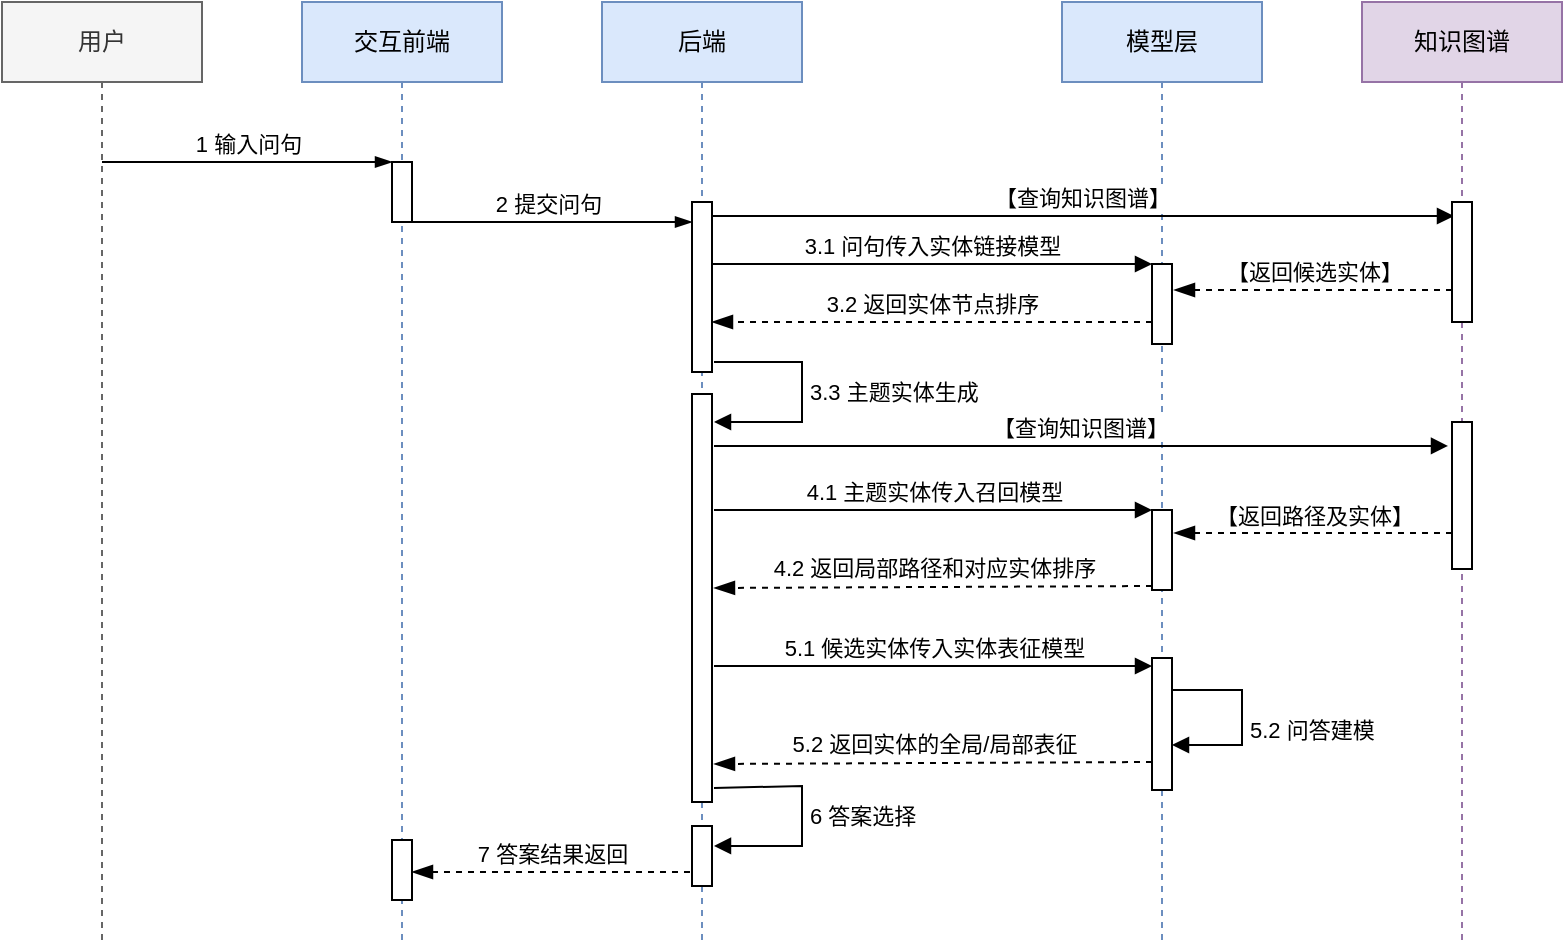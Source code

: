 <mxfile version="20.6.2" type="github">
  <diagram id="UUC0fAXGH5V5j1937fmP" name="第 1 页">
    <mxGraphModel dx="1422" dy="754" grid="1" gridSize="10" guides="1" tooltips="1" connect="1" arrows="1" fold="1" page="1" pageScale="1" pageWidth="827" pageHeight="1169" math="0" shadow="0">
      <root>
        <mxCell id="0" />
        <mxCell id="1" parent="0" />
        <mxCell id="MVt_M8J9HRYvp3wHRAKe-8" value="&lt;span style=&quot;&quot;&gt;用户&lt;/span&gt;" style="shape=umlLifeline;perimeter=lifelinePerimeter;whiteSpace=wrap;html=1;container=1;collapsible=0;recursiveResize=0;outlineConnect=0;fillColor=#f5f5f5;fontColor=#333333;strokeColor=#666666;" parent="1" vertex="1">
          <mxGeometry x="360" y="240" width="100" height="470" as="geometry" />
        </mxCell>
        <mxCell id="MVt_M8J9HRYvp3wHRAKe-9" value="交互前端" style="shape=umlLifeline;perimeter=lifelinePerimeter;whiteSpace=wrap;html=1;container=1;collapsible=0;recursiveResize=0;outlineConnect=0;fillColor=#dae8fc;strokeColor=#6c8ebf;" parent="1" vertex="1">
          <mxGeometry x="510" y="240" width="100" height="470" as="geometry" />
        </mxCell>
        <mxCell id="MVt_M8J9HRYvp3wHRAKe-15" value="" style="html=1;points=[];perimeter=orthogonalPerimeter;" parent="MVt_M8J9HRYvp3wHRAKe-9" vertex="1">
          <mxGeometry x="45" y="80" width="10" height="30" as="geometry" />
        </mxCell>
        <mxCell id="MVt_M8J9HRYvp3wHRAKe-61" value="" style="html=1;points=[];perimeter=orthogonalPerimeter;" parent="MVt_M8J9HRYvp3wHRAKe-9" vertex="1">
          <mxGeometry x="45" y="419" width="10" height="30" as="geometry" />
        </mxCell>
        <mxCell id="MVt_M8J9HRYvp3wHRAKe-10" value="&lt;span style=&quot;&quot;&gt;后端&lt;/span&gt;" style="shape=umlLifeline;perimeter=lifelinePerimeter;whiteSpace=wrap;html=1;container=1;collapsible=0;recursiveResize=0;outlineConnect=0;fillColor=#dae8fc;strokeColor=#6c8ebf;" parent="1" vertex="1">
          <mxGeometry x="660" y="240" width="100" height="470" as="geometry" />
        </mxCell>
        <mxCell id="MVt_M8J9HRYvp3wHRAKe-17" value="" style="html=1;points=[];perimeter=orthogonalPerimeter;" parent="MVt_M8J9HRYvp3wHRAKe-10" vertex="1">
          <mxGeometry x="45" y="100" width="10" height="85" as="geometry" />
        </mxCell>
        <mxCell id="MVt_M8J9HRYvp3wHRAKe-49" value="" style="html=1;points=[];perimeter=orthogonalPerimeter;" parent="MVt_M8J9HRYvp3wHRAKe-10" vertex="1">
          <mxGeometry x="45" y="196" width="10" height="204" as="geometry" />
        </mxCell>
        <mxCell id="MVt_M8J9HRYvp3wHRAKe-52" value="3.3 主题实体生成" style="edgeStyle=orthogonalEdgeStyle;html=1;align=left;spacingLeft=2;endArrow=block;rounded=0;jumpSize=6;" parent="MVt_M8J9HRYvp3wHRAKe-10" edge="1">
          <mxGeometry relative="1" as="geometry">
            <mxPoint x="56" y="180" as="sourcePoint" />
            <Array as="points">
              <mxPoint x="100" y="180" />
              <mxPoint x="100" y="210" />
            </Array>
            <mxPoint x="56" y="210" as="targetPoint" />
          </mxGeometry>
        </mxCell>
        <mxCell id="MVt_M8J9HRYvp3wHRAKe-57" value="6 答案选择" style="edgeStyle=orthogonalEdgeStyle;html=1;align=left;spacingLeft=2;endArrow=block;rounded=0;jumpSize=6;exitX=1.1;exitY=0.951;exitDx=0;exitDy=0;exitPerimeter=0;entryX=1.1;entryY=0.333;entryDx=0;entryDy=0;entryPerimeter=0;" parent="MVt_M8J9HRYvp3wHRAKe-10" target="MVt_M8J9HRYvp3wHRAKe-58" edge="1">
          <mxGeometry relative="1" as="geometry">
            <mxPoint x="56" y="392.984" as="sourcePoint" />
            <Array as="points">
              <mxPoint x="100" y="392" />
              <mxPoint x="100" y="422" />
            </Array>
            <mxPoint x="56" y="432" as="targetPoint" />
          </mxGeometry>
        </mxCell>
        <mxCell id="MVt_M8J9HRYvp3wHRAKe-58" value="" style="html=1;points=[];perimeter=orthogonalPerimeter;" parent="MVt_M8J9HRYvp3wHRAKe-10" vertex="1">
          <mxGeometry x="45" y="412" width="10" height="30" as="geometry" />
        </mxCell>
        <mxCell id="MVt_M8J9HRYvp3wHRAKe-11" value="模型层" style="shape=umlLifeline;perimeter=lifelinePerimeter;whiteSpace=wrap;html=1;container=1;collapsible=0;recursiveResize=0;outlineConnect=0;fillColor=#dae8fc;strokeColor=#6c8ebf;" parent="1" vertex="1">
          <mxGeometry x="890" y="240" width="100" height="470" as="geometry" />
        </mxCell>
        <mxCell id="MVt_M8J9HRYvp3wHRAKe-20" value="" style="html=1;points=[];perimeter=orthogonalPerimeter;" parent="MVt_M8J9HRYvp3wHRAKe-11" vertex="1">
          <mxGeometry x="45" y="131" width="10" height="40" as="geometry" />
        </mxCell>
        <mxCell id="MVt_M8J9HRYvp3wHRAKe-32" value="" style="html=1;points=[];perimeter=orthogonalPerimeter;" parent="MVt_M8J9HRYvp3wHRAKe-11" vertex="1">
          <mxGeometry x="45" y="254" width="10" height="40" as="geometry" />
        </mxCell>
        <mxCell id="MVt_M8J9HRYvp3wHRAKe-46" value="" style="html=1;points=[];perimeter=orthogonalPerimeter;" parent="MVt_M8J9HRYvp3wHRAKe-11" vertex="1">
          <mxGeometry x="45" y="328" width="10" height="66" as="geometry" />
        </mxCell>
        <mxCell id="MVt_M8J9HRYvp3wHRAKe-47" value="5.1 候选实体传入实体表征模型" style="html=1;verticalAlign=bottom;endArrow=block;entryX=0;entryY=0;rounded=0;" parent="MVt_M8J9HRYvp3wHRAKe-11" edge="1">
          <mxGeometry relative="1" as="geometry">
            <mxPoint x="-174" y="332" as="sourcePoint" />
            <mxPoint x="45" y="332" as="targetPoint" />
          </mxGeometry>
        </mxCell>
        <mxCell id="MVt_M8J9HRYvp3wHRAKe-56" value="5.2 问答建模" style="edgeStyle=orthogonalEdgeStyle;html=1;align=left;spacingLeft=2;endArrow=block;rounded=0;jumpSize=6;verticalAlign=top;labelPosition=right;verticalLabelPosition=bottom;" parent="MVt_M8J9HRYvp3wHRAKe-11" edge="1">
          <mxGeometry relative="1" as="geometry">
            <mxPoint x="55" y="358.5" as="sourcePoint" />
            <Array as="points">
              <mxPoint x="55" y="344" />
              <mxPoint x="90" y="344" />
              <mxPoint x="90" y="372" />
            </Array>
            <mxPoint x="55" y="371.5" as="targetPoint" />
          </mxGeometry>
        </mxCell>
        <mxCell id="MVt_M8J9HRYvp3wHRAKe-24" value="【查询知识图谱】" style="html=1;verticalAlign=bottom;endArrow=block;rounded=0;entryX=0.1;entryY=0.1;entryDx=0;entryDy=0;entryPerimeter=0;exitX=1;exitY=0.118;exitDx=0;exitDy=0;exitPerimeter=0;" parent="MVt_M8J9HRYvp3wHRAKe-11" edge="1">
          <mxGeometry relative="1" as="geometry">
            <mxPoint x="-175" y="107.03" as="sourcePoint" />
            <mxPoint x="196" y="107" as="targetPoint" />
          </mxGeometry>
        </mxCell>
        <mxCell id="MVt_M8J9HRYvp3wHRAKe-12" value="知识图谱" style="shape=umlLifeline;perimeter=lifelinePerimeter;whiteSpace=wrap;html=1;container=1;collapsible=0;recursiveResize=0;outlineConnect=0;fillColor=#e1d5e7;strokeColor=#9673a6;" parent="1" vertex="1">
          <mxGeometry x="1040" y="240" width="100" height="470" as="geometry" />
        </mxCell>
        <mxCell id="MVt_M8J9HRYvp3wHRAKe-23" value="" style="html=1;points=[];perimeter=orthogonalPerimeter;" parent="MVt_M8J9HRYvp3wHRAKe-12" vertex="1">
          <mxGeometry x="45" y="100" width="10" height="60" as="geometry" />
        </mxCell>
        <mxCell id="MVt_M8J9HRYvp3wHRAKe-43" value="" style="html=1;points=[];perimeter=orthogonalPerimeter;" parent="MVt_M8J9HRYvp3wHRAKe-12" vertex="1">
          <mxGeometry x="45" y="210" width="10" height="73.5" as="geometry" />
        </mxCell>
        <mxCell id="MVt_M8J9HRYvp3wHRAKe-44" value="【返回路径及实体】" style="html=1;verticalAlign=bottom;endArrow=blockThin;dashed=1;endSize=8;exitX=0;exitY=0.95;rounded=0;entryX=1.1;entryY=0.9;entryDx=0;entryDy=0;entryPerimeter=0;endFill=1;jumpSize=6;" parent="MVt_M8J9HRYvp3wHRAKe-12" edge="1">
          <mxGeometry relative="1" as="geometry">
            <mxPoint x="-94" y="265.5" as="targetPoint" />
            <mxPoint x="45" y="265.5" as="sourcePoint" />
          </mxGeometry>
        </mxCell>
        <mxCell id="MVt_M8J9HRYvp3wHRAKe-16" value="1 输入问句" style="html=1;verticalAlign=bottom;startArrow=none;endArrow=blockThin;startSize=8;rounded=0;startFill=0;endFill=1;" parent="1" target="MVt_M8J9HRYvp3wHRAKe-15" edge="1">
          <mxGeometry relative="1" as="geometry">
            <mxPoint x="410" y="320" as="sourcePoint" />
          </mxGeometry>
        </mxCell>
        <mxCell id="MVt_M8J9HRYvp3wHRAKe-18" value="2 提交问句" style="html=1;verticalAlign=bottom;endArrow=blockThin;entryX=0;entryY=0;rounded=0;endFill=1;" parent="1" edge="1">
          <mxGeometry relative="1" as="geometry">
            <mxPoint x="559.5" y="350" as="sourcePoint" />
            <mxPoint x="705" y="350" as="targetPoint" />
          </mxGeometry>
        </mxCell>
        <mxCell id="MVt_M8J9HRYvp3wHRAKe-21" value="3.1 问句传入实体链接模型" style="html=1;verticalAlign=bottom;endArrow=block;entryX=0;entryY=0;rounded=0;" parent="1" target="MVt_M8J9HRYvp3wHRAKe-20" edge="1">
          <mxGeometry relative="1" as="geometry">
            <mxPoint x="715" y="371" as="sourcePoint" />
          </mxGeometry>
        </mxCell>
        <mxCell id="MVt_M8J9HRYvp3wHRAKe-22" value="3.2 返回实体节点排序" style="html=1;verticalAlign=bottom;endArrow=blockThin;dashed=1;endSize=8;exitX=0;exitY=0.95;rounded=0;endFill=1;" parent="1" edge="1">
          <mxGeometry relative="1" as="geometry">
            <mxPoint x="715" y="400" as="targetPoint" />
            <mxPoint x="935" y="400" as="sourcePoint" />
            <Array as="points" />
          </mxGeometry>
        </mxCell>
        <mxCell id="MVt_M8J9HRYvp3wHRAKe-25" value="【返回候选实体】" style="html=1;verticalAlign=bottom;endArrow=blockThin;dashed=1;endSize=8;exitX=0;exitY=0.95;rounded=0;entryX=1.1;entryY=0.9;entryDx=0;entryDy=0;entryPerimeter=0;endFill=1;" parent="1" edge="1">
          <mxGeometry relative="1" as="geometry">
            <mxPoint x="946" y="384" as="targetPoint" />
            <mxPoint x="1085" y="384" as="sourcePoint" />
          </mxGeometry>
        </mxCell>
        <mxCell id="MVt_M8J9HRYvp3wHRAKe-33" value="4.1 主题实体传入召回模型" style="html=1;verticalAlign=bottom;endArrow=block;entryX=0;entryY=0;rounded=0;" parent="1" target="MVt_M8J9HRYvp3wHRAKe-32" edge="1">
          <mxGeometry relative="1" as="geometry">
            <mxPoint x="716" y="494" as="sourcePoint" />
          </mxGeometry>
        </mxCell>
        <mxCell id="MVt_M8J9HRYvp3wHRAKe-34" value="4.2 返回局部路径和对应实体排序" style="html=1;verticalAlign=bottom;endArrow=blockThin;dashed=1;endSize=8;exitX=0;exitY=0.95;rounded=0;exitDx=0;exitDy=0;endFill=1;" parent="1" source="MVt_M8J9HRYvp3wHRAKe-32" edge="1">
          <mxGeometry relative="1" as="geometry">
            <mxPoint x="716" y="533" as="targetPoint" />
            <Array as="points" />
          </mxGeometry>
        </mxCell>
        <mxCell id="MVt_M8J9HRYvp3wHRAKe-48" value="5.2 返回实体的全局/局部表征" style="html=1;verticalAlign=bottom;endArrow=blockThin;dashed=1;endSize=8;exitX=0;exitY=0.95;rounded=0;exitDx=0;exitDy=0;endFill=1;" parent="1" edge="1">
          <mxGeometry relative="1" as="geometry">
            <mxPoint x="716" y="621" as="targetPoint" />
            <Array as="points" />
            <mxPoint x="935" y="620" as="sourcePoint" />
          </mxGeometry>
        </mxCell>
        <mxCell id="MVt_M8J9HRYvp3wHRAKe-60" value="7 答案结果返回" style="html=1;verticalAlign=bottom;endArrow=blockThin;dashed=1;endSize=8;rounded=0;jumpSize=6;exitX=-0.1;exitY=0.667;exitDx=0;exitDy=0;exitPerimeter=0;endFill=1;" parent="1" edge="1">
          <mxGeometry relative="1" as="geometry">
            <mxPoint x="704" y="675.01" as="sourcePoint" />
            <mxPoint x="565" y="675" as="targetPoint" />
          </mxGeometry>
        </mxCell>
        <mxCell id="MVt_M8J9HRYvp3wHRAKe-45" value="【查询知识图谱】" style="html=1;verticalAlign=bottom;endArrow=block;rounded=0;entryX=-0.2;entryY=0.272;entryDx=0;entryDy=0;entryPerimeter=0;exitX=1.1;exitY=0.185;exitDx=0;exitDy=0;exitPerimeter=0;" parent="1" edge="1">
          <mxGeometry relative="1" as="geometry">
            <mxPoint x="716" y="462.04" as="sourcePoint" />
            <mxPoint x="1083" y="461.992" as="targetPoint" />
          </mxGeometry>
        </mxCell>
      </root>
    </mxGraphModel>
  </diagram>
</mxfile>
